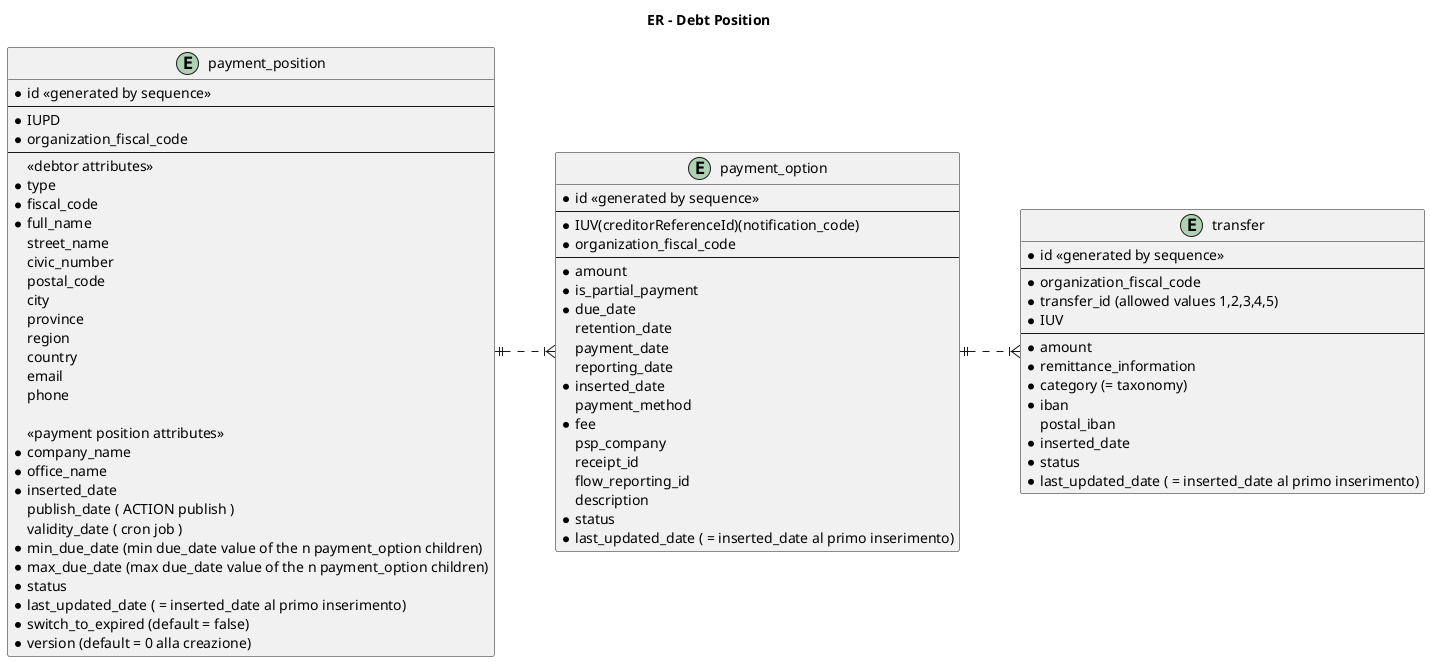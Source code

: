 @startuml ER-debtPosition
left to right direction

title ER - Debt Position


entity payment_position {
  * id <<generated by sequence>>
  --
  * IUPD
  * organization_fiscal_code
  --
  <<debtor attributes>>
  * type
  * fiscal_code
  * full_name
  street_name
  civic_number
  postal_code
  city
  province
  region
  country
  email
  phone
  
  <<payment position attributes>>
  * company_name
  * office_name
  * inserted_date 
    publish_date ( ACTION publish )
    validity_date ( cron job )
  * min_due_date (min due_date value of the n payment_option children) 
  * max_due_date (max due_date value of the n payment_option children) 
  * status 
  * last_updated_date ( = inserted_date al primo inserimento)
  * switch_to_expired (default = false)
  * version (default = 0 alla creazione)
}


entity payment_option {
  * id <<generated by sequence>>
  --
  * IUV(creditorReferenceId)(notification_code)
  * organization_fiscal_code
  --
  * amount
  * is_partial_payment
  * due_date
    retention_date
    payment_date
    reporting_date
  * inserted_date
    payment_method
  * fee
    psp_company
    receipt_id
    flow_reporting_id
    description
  * status
  * last_updated_date ( = inserted_date al primo inserimento)
}


entity transfer {
  * id <<generated by sequence>>
  --
  * organization_fiscal_code
  * transfer_id (allowed values 1,2,3,4,5)
  * IUV
  --
  * amount
  * remittance_information
  * category (= taxonomy)
  * iban
    postal_iban
  * inserted_date
  * status
  * last_updated_date ( = inserted_date al primo inserimento) 
}

payment_position ||..|{ payment_option
payment_option ||..|{ transfer
@enduml